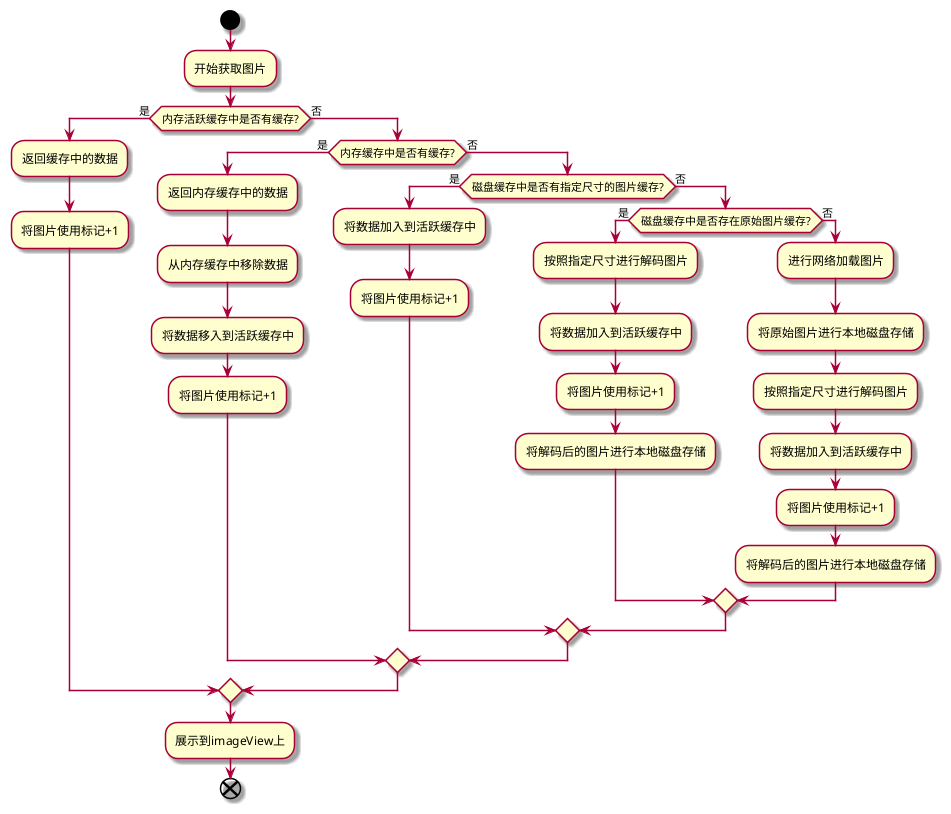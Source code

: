@startuml
skin rose
start
:开始获取图片;
if(内存活跃缓存中是否有缓存?) then (是)
    :返回缓存中的数据;
    :将图片使用标记+1;
else (否)
    if(内存缓存中是否有缓存?) then (是)
        :返回内存缓存中的数据;
        :从内存缓存中移除数据;
        :将数据移入到活跃缓存中;
        :将图片使用标记+1;
    else (否)
        if(磁盘缓存中是否有指定尺寸的图片缓存?) then (是)
            :将数据加入到活跃缓存中;
            :将图片使用标记+1;
        else (否)
            if(磁盘缓存中是否存在原始图片缓存?) then (是)
                :按照指定尺寸进行解码图片;
                :将数据加入到活跃缓存中;
                :将图片使用标记+1;
                :将解码后的图片进行本地磁盘存储;
            else (否)
                :进行网络加载图片;
                :将原始图片进行本地磁盘存储;
                :按照指定尺寸进行解码图片;
                :将数据加入到活跃缓存中;
                :将图片使用标记+1;
                :将解码后的图片进行本地磁盘存储;
            endif    
        endif
    endif    
endif
:展示到imageView上;   
end

@enduml